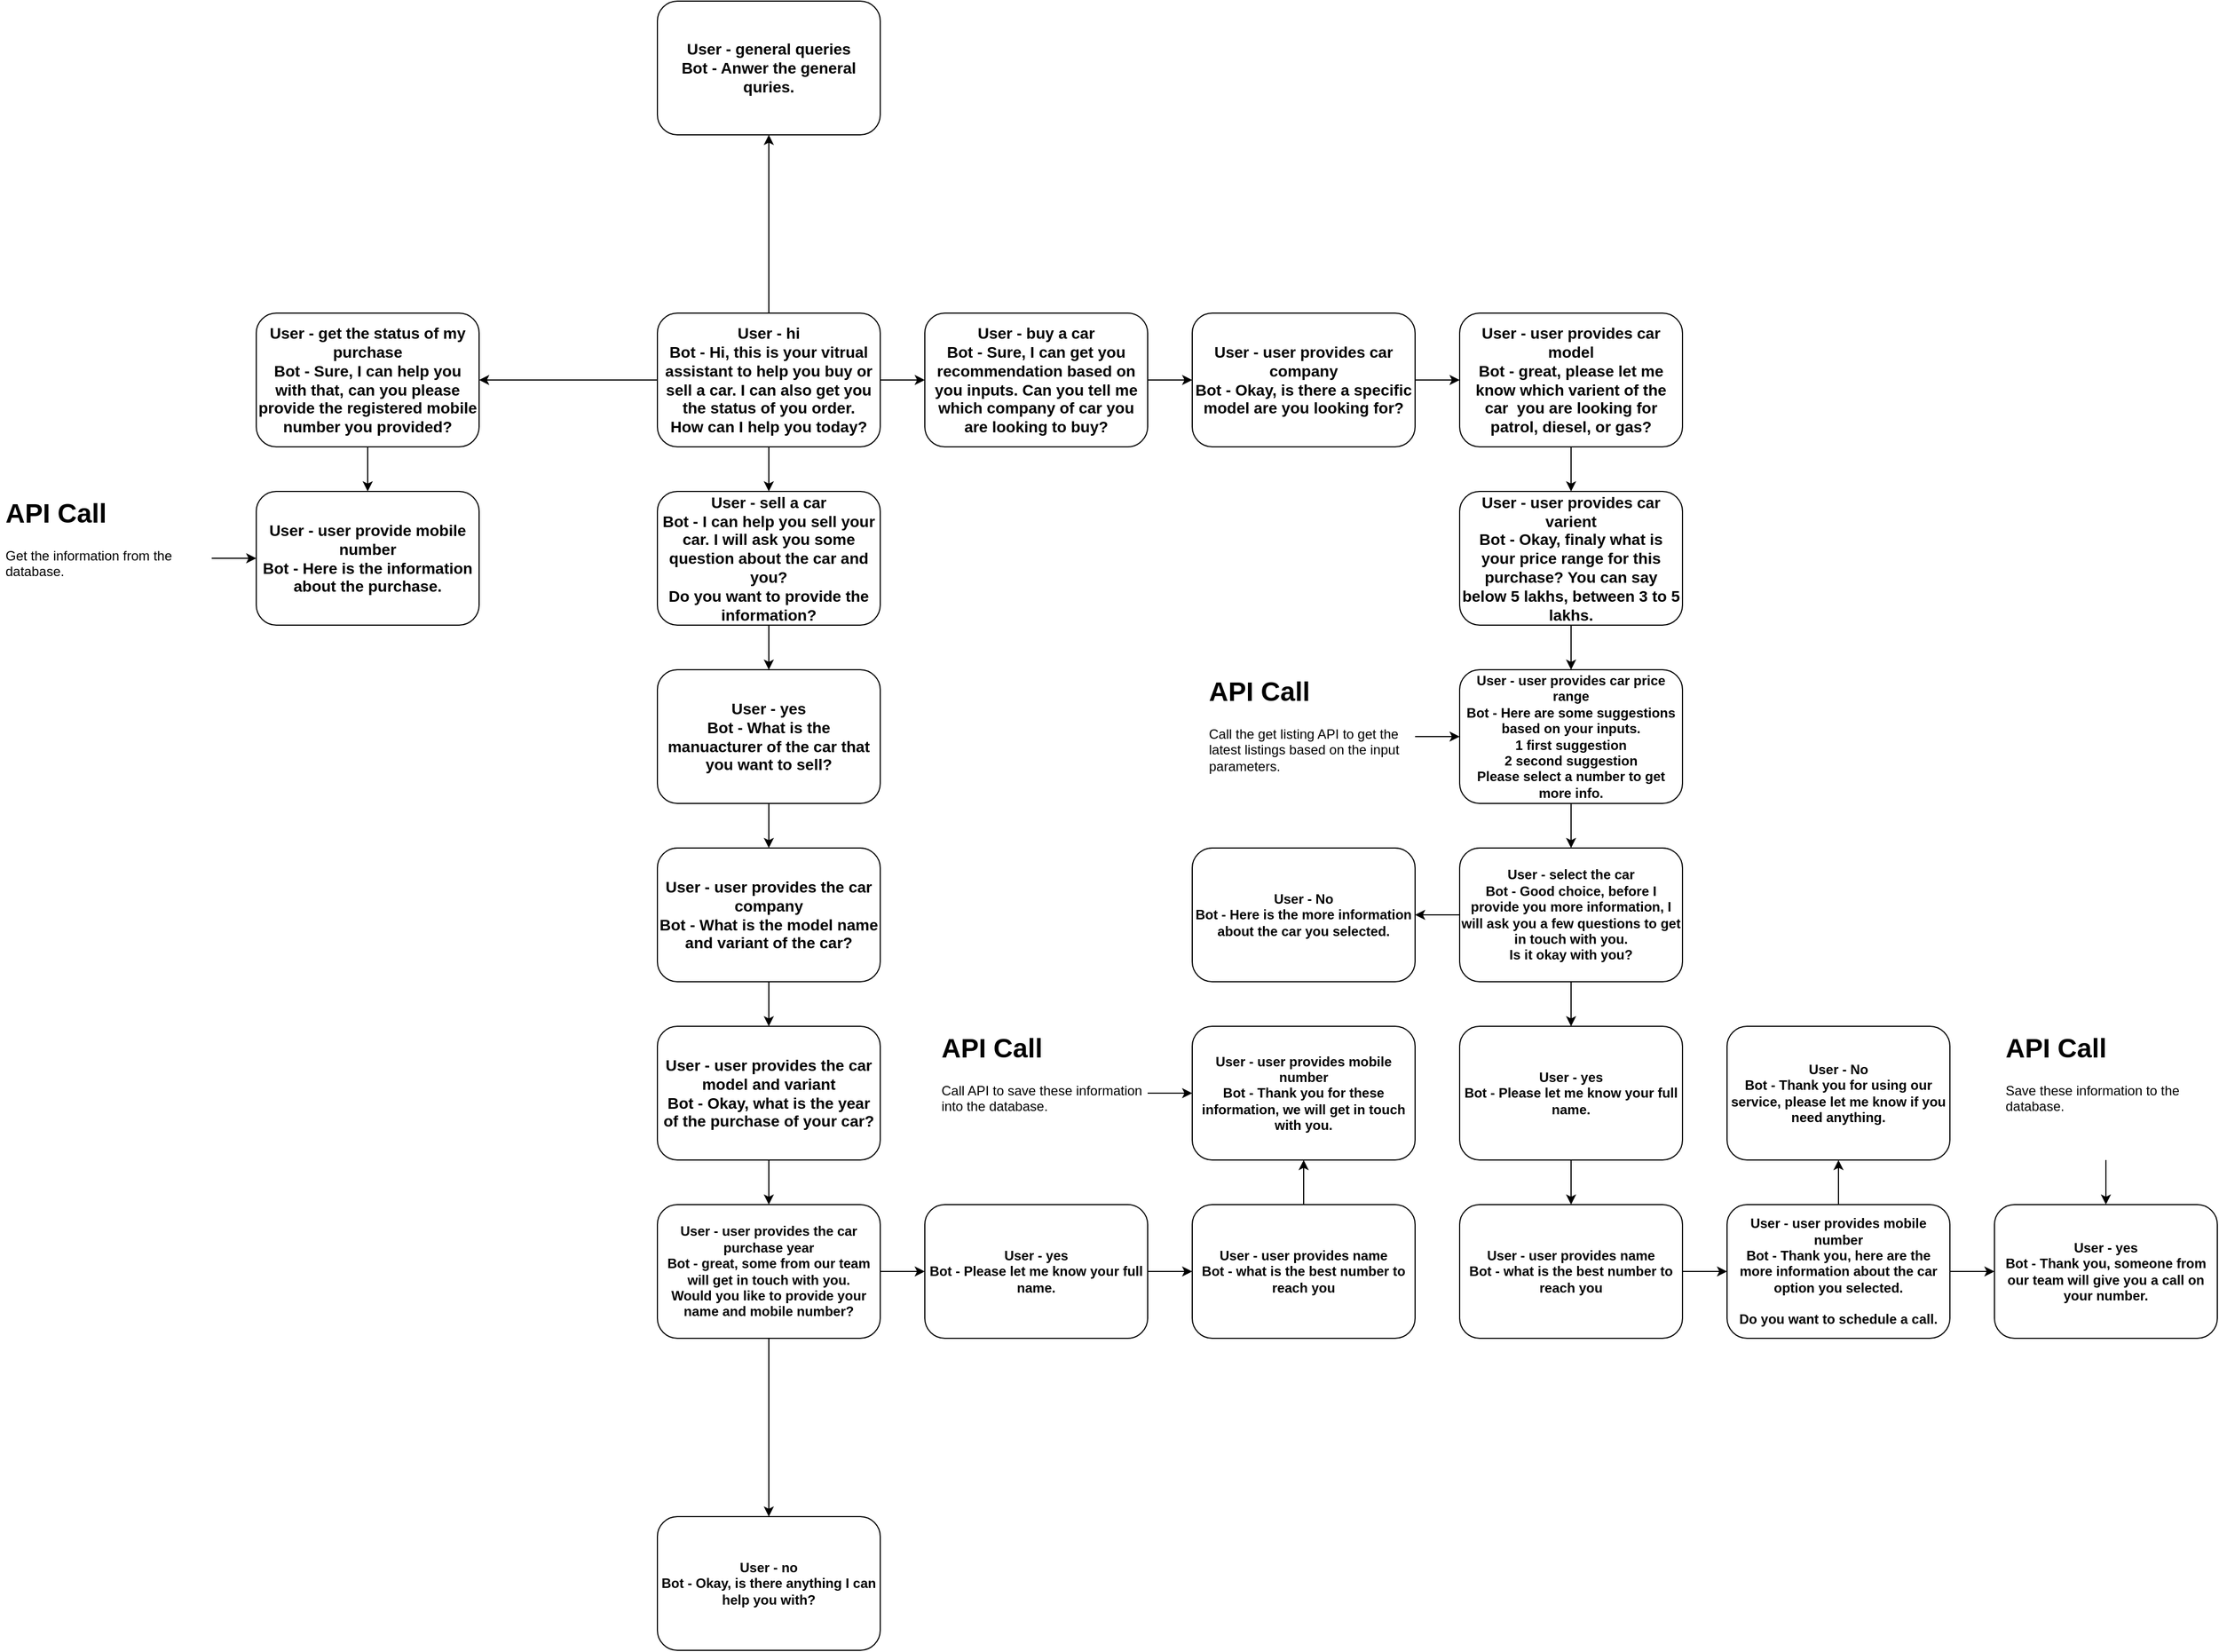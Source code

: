 <mxfile version="22.1.11" type="device">
  <diagram name="Page-1" id="B2Dq1C7qUuRjKt64bPmF">
    <mxGraphModel dx="1947" dy="1692" grid="1" gridSize="10" guides="1" tooltips="1" connect="1" arrows="1" fold="1" page="1" pageScale="1" pageWidth="827" pageHeight="1169" math="0" shadow="0">
      <root>
        <mxCell id="0" />
        <mxCell id="1" parent="0" />
        <mxCell id="mabKHqCAzxkNhyvPXsgx-4" value="" style="edgeStyle=orthogonalEdgeStyle;rounded=0;orthogonalLoop=1;jettySize=auto;html=1;" parent="1" source="mabKHqCAzxkNhyvPXsgx-1" target="mabKHqCAzxkNhyvPXsgx-3" edge="1">
          <mxGeometry relative="1" as="geometry" />
        </mxCell>
        <mxCell id="eGzTbKaTsQihf1F2vK01-3" value="" style="edgeStyle=orthogonalEdgeStyle;rounded=0;orthogonalLoop=1;jettySize=auto;html=1;" parent="1" source="mabKHqCAzxkNhyvPXsgx-1" target="eGzTbKaTsQihf1F2vK01-2" edge="1">
          <mxGeometry relative="1" as="geometry" />
        </mxCell>
        <mxCell id="eGzTbKaTsQihf1F2vK01-25" style="edgeStyle=orthogonalEdgeStyle;rounded=0;orthogonalLoop=1;jettySize=auto;html=1;" parent="1" source="mabKHqCAzxkNhyvPXsgx-1" target="eGzTbKaTsQihf1F2vK01-24" edge="1">
          <mxGeometry relative="1" as="geometry" />
        </mxCell>
        <mxCell id="eGzTbKaTsQihf1F2vK01-31" style="edgeStyle=orthogonalEdgeStyle;rounded=0;orthogonalLoop=1;jettySize=auto;html=1;entryX=0.5;entryY=1;entryDx=0;entryDy=0;" parent="1" source="mabKHqCAzxkNhyvPXsgx-1" target="eGzTbKaTsQihf1F2vK01-30" edge="1">
          <mxGeometry relative="1" as="geometry" />
        </mxCell>
        <mxCell id="mabKHqCAzxkNhyvPXsgx-1" value="&lt;b&gt;&lt;font style=&quot;font-size: 14px;&quot;&gt;User - hi&lt;br&gt;Bot - Hi, this is your vitrual assistant to help you buy or sell a car. I can also get you the status of you order.&lt;br&gt;How can I help you today?&lt;/font&gt;&lt;/b&gt;" style="rounded=1;whiteSpace=wrap;html=1;" parent="1" vertex="1">
          <mxGeometry x="120" y="120" width="200" height="120" as="geometry" />
        </mxCell>
        <mxCell id="mabKHqCAzxkNhyvPXsgx-6" value="" style="edgeStyle=orthogonalEdgeStyle;rounded=0;orthogonalLoop=1;jettySize=auto;html=1;" parent="1" source="mabKHqCAzxkNhyvPXsgx-3" target="mabKHqCAzxkNhyvPXsgx-5" edge="1">
          <mxGeometry relative="1" as="geometry" />
        </mxCell>
        <mxCell id="mabKHqCAzxkNhyvPXsgx-3" value="&lt;b&gt;&lt;font style=&quot;font-size: 14px;&quot;&gt;User - buy a car&lt;br&gt;Bot - Sure, I can get you recommendation based on you inputs. Can you tell me which company of car you are looking to buy?&lt;/font&gt;&lt;/b&gt;" style="rounded=1;whiteSpace=wrap;html=1;" parent="1" vertex="1">
          <mxGeometry x="360" y="120" width="200" height="120" as="geometry" />
        </mxCell>
        <mxCell id="mabKHqCAzxkNhyvPXsgx-8" value="" style="edgeStyle=orthogonalEdgeStyle;rounded=0;orthogonalLoop=1;jettySize=auto;html=1;" parent="1" source="mabKHqCAzxkNhyvPXsgx-5" target="mabKHqCAzxkNhyvPXsgx-7" edge="1">
          <mxGeometry relative="1" as="geometry" />
        </mxCell>
        <mxCell id="mabKHqCAzxkNhyvPXsgx-5" value="&lt;b&gt;&lt;font style=&quot;font-size: 14px;&quot;&gt;User - user provides car company&lt;br&gt;Bot - Okay, is there a specific model are you looking for?&lt;/font&gt;&lt;/b&gt;" style="rounded=1;whiteSpace=wrap;html=1;" parent="1" vertex="1">
          <mxGeometry x="600" y="120" width="200" height="120" as="geometry" />
        </mxCell>
        <mxCell id="mabKHqCAzxkNhyvPXsgx-10" value="" style="edgeStyle=orthogonalEdgeStyle;rounded=0;orthogonalLoop=1;jettySize=auto;html=1;" parent="1" source="mabKHqCAzxkNhyvPXsgx-7" target="mabKHqCAzxkNhyvPXsgx-9" edge="1">
          <mxGeometry relative="1" as="geometry" />
        </mxCell>
        <mxCell id="mabKHqCAzxkNhyvPXsgx-7" value="&lt;b&gt;&lt;font style=&quot;font-size: 14px;&quot;&gt;User - user provides car model&lt;br&gt;Bot - great, please let me know which varient of the car&amp;nbsp; you are looking for patrol, diesel, or gas?&lt;/font&gt;&lt;/b&gt;" style="rounded=1;whiteSpace=wrap;html=1;" parent="1" vertex="1">
          <mxGeometry x="840" y="120" width="200" height="120" as="geometry" />
        </mxCell>
        <mxCell id="mabKHqCAzxkNhyvPXsgx-12" value="" style="edgeStyle=orthogonalEdgeStyle;rounded=0;orthogonalLoop=1;jettySize=auto;html=1;" parent="1" source="mabKHqCAzxkNhyvPXsgx-9" target="mabKHqCAzxkNhyvPXsgx-11" edge="1">
          <mxGeometry relative="1" as="geometry" />
        </mxCell>
        <mxCell id="mabKHqCAzxkNhyvPXsgx-9" value="&lt;b&gt;&lt;font style=&quot;font-size: 14px;&quot;&gt;User - user provides car varient&lt;br&gt;Bot - Okay, finaly what is your price range for this purchase? You can say below 5 lakhs, between 3 to 5 lakhs.&lt;/font&gt;&lt;/b&gt;" style="rounded=1;whiteSpace=wrap;html=1;" parent="1" vertex="1">
          <mxGeometry x="840" y="280" width="200" height="120" as="geometry" />
        </mxCell>
        <mxCell id="mabKHqCAzxkNhyvPXsgx-14" value="" style="edgeStyle=orthogonalEdgeStyle;rounded=0;orthogonalLoop=1;jettySize=auto;html=1;" parent="1" source="mabKHqCAzxkNhyvPXsgx-11" target="mabKHqCAzxkNhyvPXsgx-13" edge="1">
          <mxGeometry relative="1" as="geometry" />
        </mxCell>
        <mxCell id="mabKHqCAzxkNhyvPXsgx-11" value="&lt;b&gt;&lt;font style=&quot;&quot;&gt;&lt;font style=&quot;font-size: 12px;&quot;&gt;User - user provides car price range&lt;br&gt;Bot - Here are some suggestions based on your inputs.&lt;br&gt;1 first suggestion&lt;br&gt;2 second suggestion&lt;br&gt;Please select a number to get more info.&lt;/font&gt;&lt;br&gt;&lt;/font&gt;&lt;/b&gt;" style="rounded=1;whiteSpace=wrap;html=1;" parent="1" vertex="1">
          <mxGeometry x="840" y="440" width="200" height="120" as="geometry" />
        </mxCell>
        <mxCell id="mabKHqCAzxkNhyvPXsgx-17" value="" style="edgeStyle=orthogonalEdgeStyle;rounded=0;orthogonalLoop=1;jettySize=auto;html=1;" parent="1" source="mabKHqCAzxkNhyvPXsgx-13" target="mabKHqCAzxkNhyvPXsgx-16" edge="1">
          <mxGeometry relative="1" as="geometry" />
        </mxCell>
        <mxCell id="mabKHqCAzxkNhyvPXsgx-19" value="" style="edgeStyle=orthogonalEdgeStyle;rounded=0;orthogonalLoop=1;jettySize=auto;html=1;" parent="1" source="mabKHqCAzxkNhyvPXsgx-13" target="mabKHqCAzxkNhyvPXsgx-15" edge="1">
          <mxGeometry relative="1" as="geometry" />
        </mxCell>
        <mxCell id="mabKHqCAzxkNhyvPXsgx-13" value="&lt;b&gt;&lt;font style=&quot;&quot;&gt;&lt;font style=&quot;font-size: 12px;&quot;&gt;User - select the car&lt;br&gt;Bot - Good choice, before I provide you more information, I will ask you a few questions to get in touch with you.&lt;br&gt;&lt;/font&gt;Is it okay with you?&lt;br&gt;&lt;/font&gt;&lt;/b&gt;" style="rounded=1;whiteSpace=wrap;html=1;" parent="1" vertex="1">
          <mxGeometry x="840" y="600" width="200" height="120" as="geometry" />
        </mxCell>
        <mxCell id="mabKHqCAzxkNhyvPXsgx-21" value="" style="edgeStyle=orthogonalEdgeStyle;rounded=0;orthogonalLoop=1;jettySize=auto;html=1;" parent="1" source="mabKHqCAzxkNhyvPXsgx-15" target="mabKHqCAzxkNhyvPXsgx-20" edge="1">
          <mxGeometry relative="1" as="geometry" />
        </mxCell>
        <mxCell id="mabKHqCAzxkNhyvPXsgx-15" value="&lt;b&gt;&lt;font style=&quot;&quot;&gt;&lt;font style=&quot;font-size: 12px;&quot;&gt;User - yes&lt;br&gt;Bot - Please let me know your full name.&lt;/font&gt;&lt;br&gt;&lt;/font&gt;&lt;/b&gt;" style="rounded=1;whiteSpace=wrap;html=1;" parent="1" vertex="1">
          <mxGeometry x="840" y="760" width="200" height="120" as="geometry" />
        </mxCell>
        <mxCell id="mabKHqCAzxkNhyvPXsgx-16" value="&lt;b&gt;&lt;font style=&quot;&quot;&gt;&lt;font style=&quot;font-size: 12px;&quot;&gt;User - No&lt;br&gt;Bot - Here is the more information about the car you selected.&lt;/font&gt;&lt;br&gt;&lt;/font&gt;&lt;/b&gt;" style="rounded=1;whiteSpace=wrap;html=1;" parent="1" vertex="1">
          <mxGeometry x="600" y="600" width="200" height="120" as="geometry" />
        </mxCell>
        <mxCell id="mabKHqCAzxkNhyvPXsgx-26" value="" style="edgeStyle=orthogonalEdgeStyle;rounded=0;orthogonalLoop=1;jettySize=auto;html=1;" parent="1" source="mabKHqCAzxkNhyvPXsgx-20" target="mabKHqCAzxkNhyvPXsgx-25" edge="1">
          <mxGeometry relative="1" as="geometry" />
        </mxCell>
        <mxCell id="mabKHqCAzxkNhyvPXsgx-20" value="&lt;b&gt;&lt;font style=&quot;&quot;&gt;&lt;font style=&quot;font-size: 12px;&quot;&gt;User - user provides name&lt;br&gt;Bot - what is the best number to reach you&lt;/font&gt;&lt;br&gt;&lt;/font&gt;&lt;/b&gt;" style="rounded=1;whiteSpace=wrap;html=1;" parent="1" vertex="1">
          <mxGeometry x="840" y="920" width="200" height="120" as="geometry" />
        </mxCell>
        <mxCell id="mabKHqCAzxkNhyvPXsgx-24" value="" style="edgeStyle=orthogonalEdgeStyle;rounded=0;orthogonalLoop=1;jettySize=auto;html=1;" parent="1" source="mabKHqCAzxkNhyvPXsgx-23" target="mabKHqCAzxkNhyvPXsgx-11" edge="1">
          <mxGeometry relative="1" as="geometry" />
        </mxCell>
        <mxCell id="mabKHqCAzxkNhyvPXsgx-23" value="&lt;h1&gt;API Call&lt;/h1&gt;&lt;p&gt;Call the get listing API to get the latest listings based on the input parameters.&lt;/p&gt;" style="text;html=1;strokeColor=none;fillColor=none;spacing=5;spacingTop=-20;whiteSpace=wrap;overflow=hidden;rounded=0;" parent="1" vertex="1">
          <mxGeometry x="610" y="440" width="190" height="120" as="geometry" />
        </mxCell>
        <mxCell id="mabKHqCAzxkNhyvPXsgx-28" value="" style="edgeStyle=orthogonalEdgeStyle;rounded=0;orthogonalLoop=1;jettySize=auto;html=1;" parent="1" source="mabKHqCAzxkNhyvPXsgx-25" target="mabKHqCAzxkNhyvPXsgx-27" edge="1">
          <mxGeometry relative="1" as="geometry" />
        </mxCell>
        <mxCell id="eGzTbKaTsQihf1F2vK01-1" value="" style="edgeStyle=orthogonalEdgeStyle;rounded=0;orthogonalLoop=1;jettySize=auto;html=1;" parent="1" source="mabKHqCAzxkNhyvPXsgx-25" target="mabKHqCAzxkNhyvPXsgx-29" edge="1">
          <mxGeometry relative="1" as="geometry" />
        </mxCell>
        <mxCell id="mabKHqCAzxkNhyvPXsgx-25" value="&lt;b&gt;&lt;font style=&quot;&quot;&gt;&lt;font style=&quot;font-size: 12px;&quot;&gt;User - user provides mobile number&lt;br&gt;Bot - Thank you, here are the more information about the car option you selected.&lt;br&gt;&lt;/font&gt;&lt;br&gt;Do you want to schedule a call.&lt;br&gt;&lt;/font&gt;&lt;/b&gt;" style="rounded=1;whiteSpace=wrap;html=1;" parent="1" vertex="1">
          <mxGeometry x="1080" y="920" width="200" height="120" as="geometry" />
        </mxCell>
        <mxCell id="mabKHqCAzxkNhyvPXsgx-27" value="&lt;b&gt;&lt;font style=&quot;&quot;&gt;&lt;font style=&quot;font-size: 12px;&quot;&gt;User - yes&lt;br&gt;Bot - Thank you, someone from our team will give you a call on your number.&lt;/font&gt;&lt;br&gt;&lt;/font&gt;&lt;/b&gt;" style="rounded=1;whiteSpace=wrap;html=1;" parent="1" vertex="1">
          <mxGeometry x="1320" y="920" width="200" height="120" as="geometry" />
        </mxCell>
        <mxCell id="mabKHqCAzxkNhyvPXsgx-29" value="&lt;b&gt;&lt;font style=&quot;&quot;&gt;&lt;font style=&quot;font-size: 12px;&quot;&gt;User - No&lt;br&gt;Bot - Thank you for using our service, please let me know if you need anything.&lt;/font&gt;&lt;br&gt;&lt;/font&gt;&lt;/b&gt;" style="rounded=1;whiteSpace=wrap;html=1;" parent="1" vertex="1">
          <mxGeometry x="1080" y="760" width="200" height="120" as="geometry" />
        </mxCell>
        <mxCell id="eGzTbKaTsQihf1F2vK01-5" value="" style="edgeStyle=orthogonalEdgeStyle;rounded=0;orthogonalLoop=1;jettySize=auto;html=1;" parent="1" source="eGzTbKaTsQihf1F2vK01-2" target="eGzTbKaTsQihf1F2vK01-4" edge="1">
          <mxGeometry relative="1" as="geometry" />
        </mxCell>
        <mxCell id="eGzTbKaTsQihf1F2vK01-2" value="&lt;b&gt;&lt;font style=&quot;font-size: 14px;&quot;&gt;User - sell a car&lt;br&gt;Bot - I can help you sell your car. I will ask you some question about the car and you?&lt;br&gt;Do you want to provide the information?&lt;br&gt;&lt;/font&gt;&lt;/b&gt;" style="rounded=1;whiteSpace=wrap;html=1;" parent="1" vertex="1">
          <mxGeometry x="120" y="280" width="200" height="120" as="geometry" />
        </mxCell>
        <mxCell id="eGzTbKaTsQihf1F2vK01-7" value="" style="edgeStyle=orthogonalEdgeStyle;rounded=0;orthogonalLoop=1;jettySize=auto;html=1;" parent="1" source="eGzTbKaTsQihf1F2vK01-4" target="eGzTbKaTsQihf1F2vK01-6" edge="1">
          <mxGeometry relative="1" as="geometry" />
        </mxCell>
        <mxCell id="eGzTbKaTsQihf1F2vK01-4" value="&lt;b&gt;&lt;font style=&quot;font-size: 14px;&quot;&gt;User - yes&lt;br&gt;Bot - What is the manuacturer of the car that you want to sell?&lt;/font&gt;&lt;/b&gt;" style="rounded=1;whiteSpace=wrap;html=1;" parent="1" vertex="1">
          <mxGeometry x="120" y="440" width="200" height="120" as="geometry" />
        </mxCell>
        <mxCell id="eGzTbKaTsQihf1F2vK01-9" value="" style="edgeStyle=orthogonalEdgeStyle;rounded=0;orthogonalLoop=1;jettySize=auto;html=1;" parent="1" source="eGzTbKaTsQihf1F2vK01-6" target="eGzTbKaTsQihf1F2vK01-8" edge="1">
          <mxGeometry relative="1" as="geometry" />
        </mxCell>
        <mxCell id="eGzTbKaTsQihf1F2vK01-6" value="&lt;b&gt;&lt;font style=&quot;font-size: 14px;&quot;&gt;User - user provides the car company&lt;br&gt;Bot - What is the model name and variant of the car?&lt;/font&gt;&lt;/b&gt;" style="rounded=1;whiteSpace=wrap;html=1;" parent="1" vertex="1">
          <mxGeometry x="120" y="600" width="200" height="120" as="geometry" />
        </mxCell>
        <mxCell id="eGzTbKaTsQihf1F2vK01-11" value="" style="edgeStyle=orthogonalEdgeStyle;rounded=0;orthogonalLoop=1;jettySize=auto;html=1;" parent="1" source="eGzTbKaTsQihf1F2vK01-8" target="eGzTbKaTsQihf1F2vK01-10" edge="1">
          <mxGeometry relative="1" as="geometry" />
        </mxCell>
        <mxCell id="eGzTbKaTsQihf1F2vK01-8" value="&lt;b&gt;&lt;font style=&quot;font-size: 14px;&quot;&gt;User - user provides the car model and variant&lt;br&gt;Bot - Okay, what is the year of the purchase of your car?&lt;/font&gt;&lt;/b&gt;" style="rounded=1;whiteSpace=wrap;html=1;" parent="1" vertex="1">
          <mxGeometry x="120" y="760" width="200" height="120" as="geometry" />
        </mxCell>
        <mxCell id="eGzTbKaTsQihf1F2vK01-14" value="" style="edgeStyle=orthogonalEdgeStyle;rounded=0;orthogonalLoop=1;jettySize=auto;html=1;" parent="1" source="eGzTbKaTsQihf1F2vK01-10" target="eGzTbKaTsQihf1F2vK01-12" edge="1">
          <mxGeometry relative="1" as="geometry" />
        </mxCell>
        <mxCell id="BKslE8N0Xpy9U4q9M5Rh-2" value="" style="edgeStyle=orthogonalEdgeStyle;rounded=0;orthogonalLoop=1;jettySize=auto;html=1;" edge="1" parent="1" source="eGzTbKaTsQihf1F2vK01-10" target="BKslE8N0Xpy9U4q9M5Rh-1">
          <mxGeometry relative="1" as="geometry" />
        </mxCell>
        <mxCell id="eGzTbKaTsQihf1F2vK01-10" value="&lt;b&gt;&lt;font style=&quot;&quot;&gt;&lt;font style=&quot;font-size: 12px;&quot;&gt;User - user provides the car purchase year&lt;br&gt;Bot - great, some from our team will get in touch with you.&lt;br&gt;Would you like to provide your name and mobile number?&lt;/font&gt;&lt;br&gt;&lt;/font&gt;&lt;/b&gt;" style="rounded=1;whiteSpace=wrap;html=1;" parent="1" vertex="1">
          <mxGeometry x="120" y="920" width="200" height="120" as="geometry" />
        </mxCell>
        <mxCell id="eGzTbKaTsQihf1F2vK01-15" value="" style="edgeStyle=orthogonalEdgeStyle;rounded=0;orthogonalLoop=1;jettySize=auto;html=1;" parent="1" source="eGzTbKaTsQihf1F2vK01-12" target="eGzTbKaTsQihf1F2vK01-13" edge="1">
          <mxGeometry relative="1" as="geometry" />
        </mxCell>
        <mxCell id="eGzTbKaTsQihf1F2vK01-12" value="&lt;b&gt;&lt;font style=&quot;&quot;&gt;&lt;font style=&quot;font-size: 12px;&quot;&gt;User - yes&lt;br&gt;Bot - Please let me know your full name.&lt;/font&gt;&lt;br&gt;&lt;/font&gt;&lt;/b&gt;" style="rounded=1;whiteSpace=wrap;html=1;" parent="1" vertex="1">
          <mxGeometry x="360" y="920" width="200" height="120" as="geometry" />
        </mxCell>
        <mxCell id="eGzTbKaTsQihf1F2vK01-19" value="" style="edgeStyle=orthogonalEdgeStyle;rounded=0;orthogonalLoop=1;jettySize=auto;html=1;" parent="1" source="eGzTbKaTsQihf1F2vK01-13" target="eGzTbKaTsQihf1F2vK01-18" edge="1">
          <mxGeometry relative="1" as="geometry" />
        </mxCell>
        <mxCell id="eGzTbKaTsQihf1F2vK01-13" value="&lt;b&gt;&lt;font style=&quot;&quot;&gt;&lt;font style=&quot;font-size: 12px;&quot;&gt;User - user provides name&lt;br&gt;Bot - what is the best number to reach you&lt;/font&gt;&lt;br&gt;&lt;/font&gt;&lt;/b&gt;" style="rounded=1;whiteSpace=wrap;html=1;" parent="1" vertex="1">
          <mxGeometry x="600" y="920" width="200" height="120" as="geometry" />
        </mxCell>
        <mxCell id="eGzTbKaTsQihf1F2vK01-18" value="&lt;b&gt;&lt;font style=&quot;&quot;&gt;&lt;font style=&quot;font-size: 12px;&quot;&gt;User - user provides mobile number&lt;br&gt;Bot - Thank you for these information, we will get in touch with you.&lt;/font&gt;&lt;br&gt;&lt;/font&gt;&lt;/b&gt;" style="rounded=1;whiteSpace=wrap;html=1;" parent="1" vertex="1">
          <mxGeometry x="600" y="760" width="200" height="120" as="geometry" />
        </mxCell>
        <mxCell id="eGzTbKaTsQihf1F2vK01-21" value="" style="edgeStyle=orthogonalEdgeStyle;rounded=0;orthogonalLoop=1;jettySize=auto;html=1;" parent="1" source="eGzTbKaTsQihf1F2vK01-20" target="eGzTbKaTsQihf1F2vK01-18" edge="1">
          <mxGeometry relative="1" as="geometry" />
        </mxCell>
        <mxCell id="eGzTbKaTsQihf1F2vK01-20" value="&lt;h1&gt;API Call&lt;/h1&gt;&lt;div&gt;Call API to save these information into the database.&lt;/div&gt;" style="text;html=1;strokeColor=none;fillColor=none;spacing=5;spacingTop=-20;whiteSpace=wrap;overflow=hidden;rounded=0;" parent="1" vertex="1">
          <mxGeometry x="370" y="760" width="190" height="120" as="geometry" />
        </mxCell>
        <mxCell id="eGzTbKaTsQihf1F2vK01-23" value="" style="edgeStyle=orthogonalEdgeStyle;rounded=0;orthogonalLoop=1;jettySize=auto;html=1;" parent="1" source="eGzTbKaTsQihf1F2vK01-22" target="mabKHqCAzxkNhyvPXsgx-27" edge="1">
          <mxGeometry relative="1" as="geometry" />
        </mxCell>
        <mxCell id="eGzTbKaTsQihf1F2vK01-22" value="&lt;h1&gt;API Call&lt;/h1&gt;&lt;p&gt;Save these information to the database.&lt;/p&gt;" style="text;html=1;strokeColor=none;fillColor=none;spacing=5;spacingTop=-20;whiteSpace=wrap;overflow=hidden;rounded=0;" parent="1" vertex="1">
          <mxGeometry x="1325" y="760" width="190" height="120" as="geometry" />
        </mxCell>
        <mxCell id="eGzTbKaTsQihf1F2vK01-27" value="" style="edgeStyle=orthogonalEdgeStyle;rounded=0;orthogonalLoop=1;jettySize=auto;html=1;" parent="1" source="eGzTbKaTsQihf1F2vK01-24" target="eGzTbKaTsQihf1F2vK01-26" edge="1">
          <mxGeometry relative="1" as="geometry" />
        </mxCell>
        <mxCell id="eGzTbKaTsQihf1F2vK01-24" value="&lt;b&gt;&lt;font style=&quot;font-size: 14px;&quot;&gt;User - get the status of my purchase&lt;br&gt;Bot - Sure, I can help you with that, can you please provide the registered mobile number you provided?&lt;/font&gt;&lt;/b&gt;" style="rounded=1;whiteSpace=wrap;html=1;" parent="1" vertex="1">
          <mxGeometry x="-240" y="120" width="200" height="120" as="geometry" />
        </mxCell>
        <mxCell id="eGzTbKaTsQihf1F2vK01-26" value="&lt;b&gt;&lt;font style=&quot;font-size: 14px;&quot;&gt;User - user provide mobile number&lt;br&gt;Bot - Here is the information about the purchase.&lt;/font&gt;&lt;/b&gt;" style="rounded=1;whiteSpace=wrap;html=1;" parent="1" vertex="1">
          <mxGeometry x="-240" y="280" width="200" height="120" as="geometry" />
        </mxCell>
        <mxCell id="eGzTbKaTsQihf1F2vK01-29" value="" style="edgeStyle=orthogonalEdgeStyle;rounded=0;orthogonalLoop=1;jettySize=auto;html=1;" parent="1" source="eGzTbKaTsQihf1F2vK01-28" target="eGzTbKaTsQihf1F2vK01-26" edge="1">
          <mxGeometry relative="1" as="geometry" />
        </mxCell>
        <mxCell id="eGzTbKaTsQihf1F2vK01-28" value="&lt;h1&gt;API Call&lt;/h1&gt;&lt;div&gt;Get the information from the database.&lt;/div&gt;" style="text;html=1;strokeColor=none;fillColor=none;spacing=5;spacingTop=-20;whiteSpace=wrap;overflow=hidden;rounded=0;" parent="1" vertex="1">
          <mxGeometry x="-470" y="280" width="190" height="120" as="geometry" />
        </mxCell>
        <mxCell id="eGzTbKaTsQihf1F2vK01-30" value="&lt;b&gt;&lt;font style=&quot;font-size: 14px;&quot;&gt;User - general queries&lt;br&gt;Bot - Anwer the general quries.&lt;/font&gt;&lt;/b&gt;" style="rounded=1;whiteSpace=wrap;html=1;" parent="1" vertex="1">
          <mxGeometry x="120" y="-160" width="200" height="120" as="geometry" />
        </mxCell>
        <mxCell id="BKslE8N0Xpy9U4q9M5Rh-1" value="&lt;b&gt;&lt;font style=&quot;&quot;&gt;&lt;font style=&quot;font-size: 12px;&quot;&gt;User - no&lt;br&gt;Bot - Okay, is there anything I can help you with?&lt;/font&gt;&lt;br&gt;&lt;/font&gt;&lt;/b&gt;" style="rounded=1;whiteSpace=wrap;html=1;" vertex="1" parent="1">
          <mxGeometry x="120" y="1200" width="200" height="120" as="geometry" />
        </mxCell>
      </root>
    </mxGraphModel>
  </diagram>
</mxfile>
